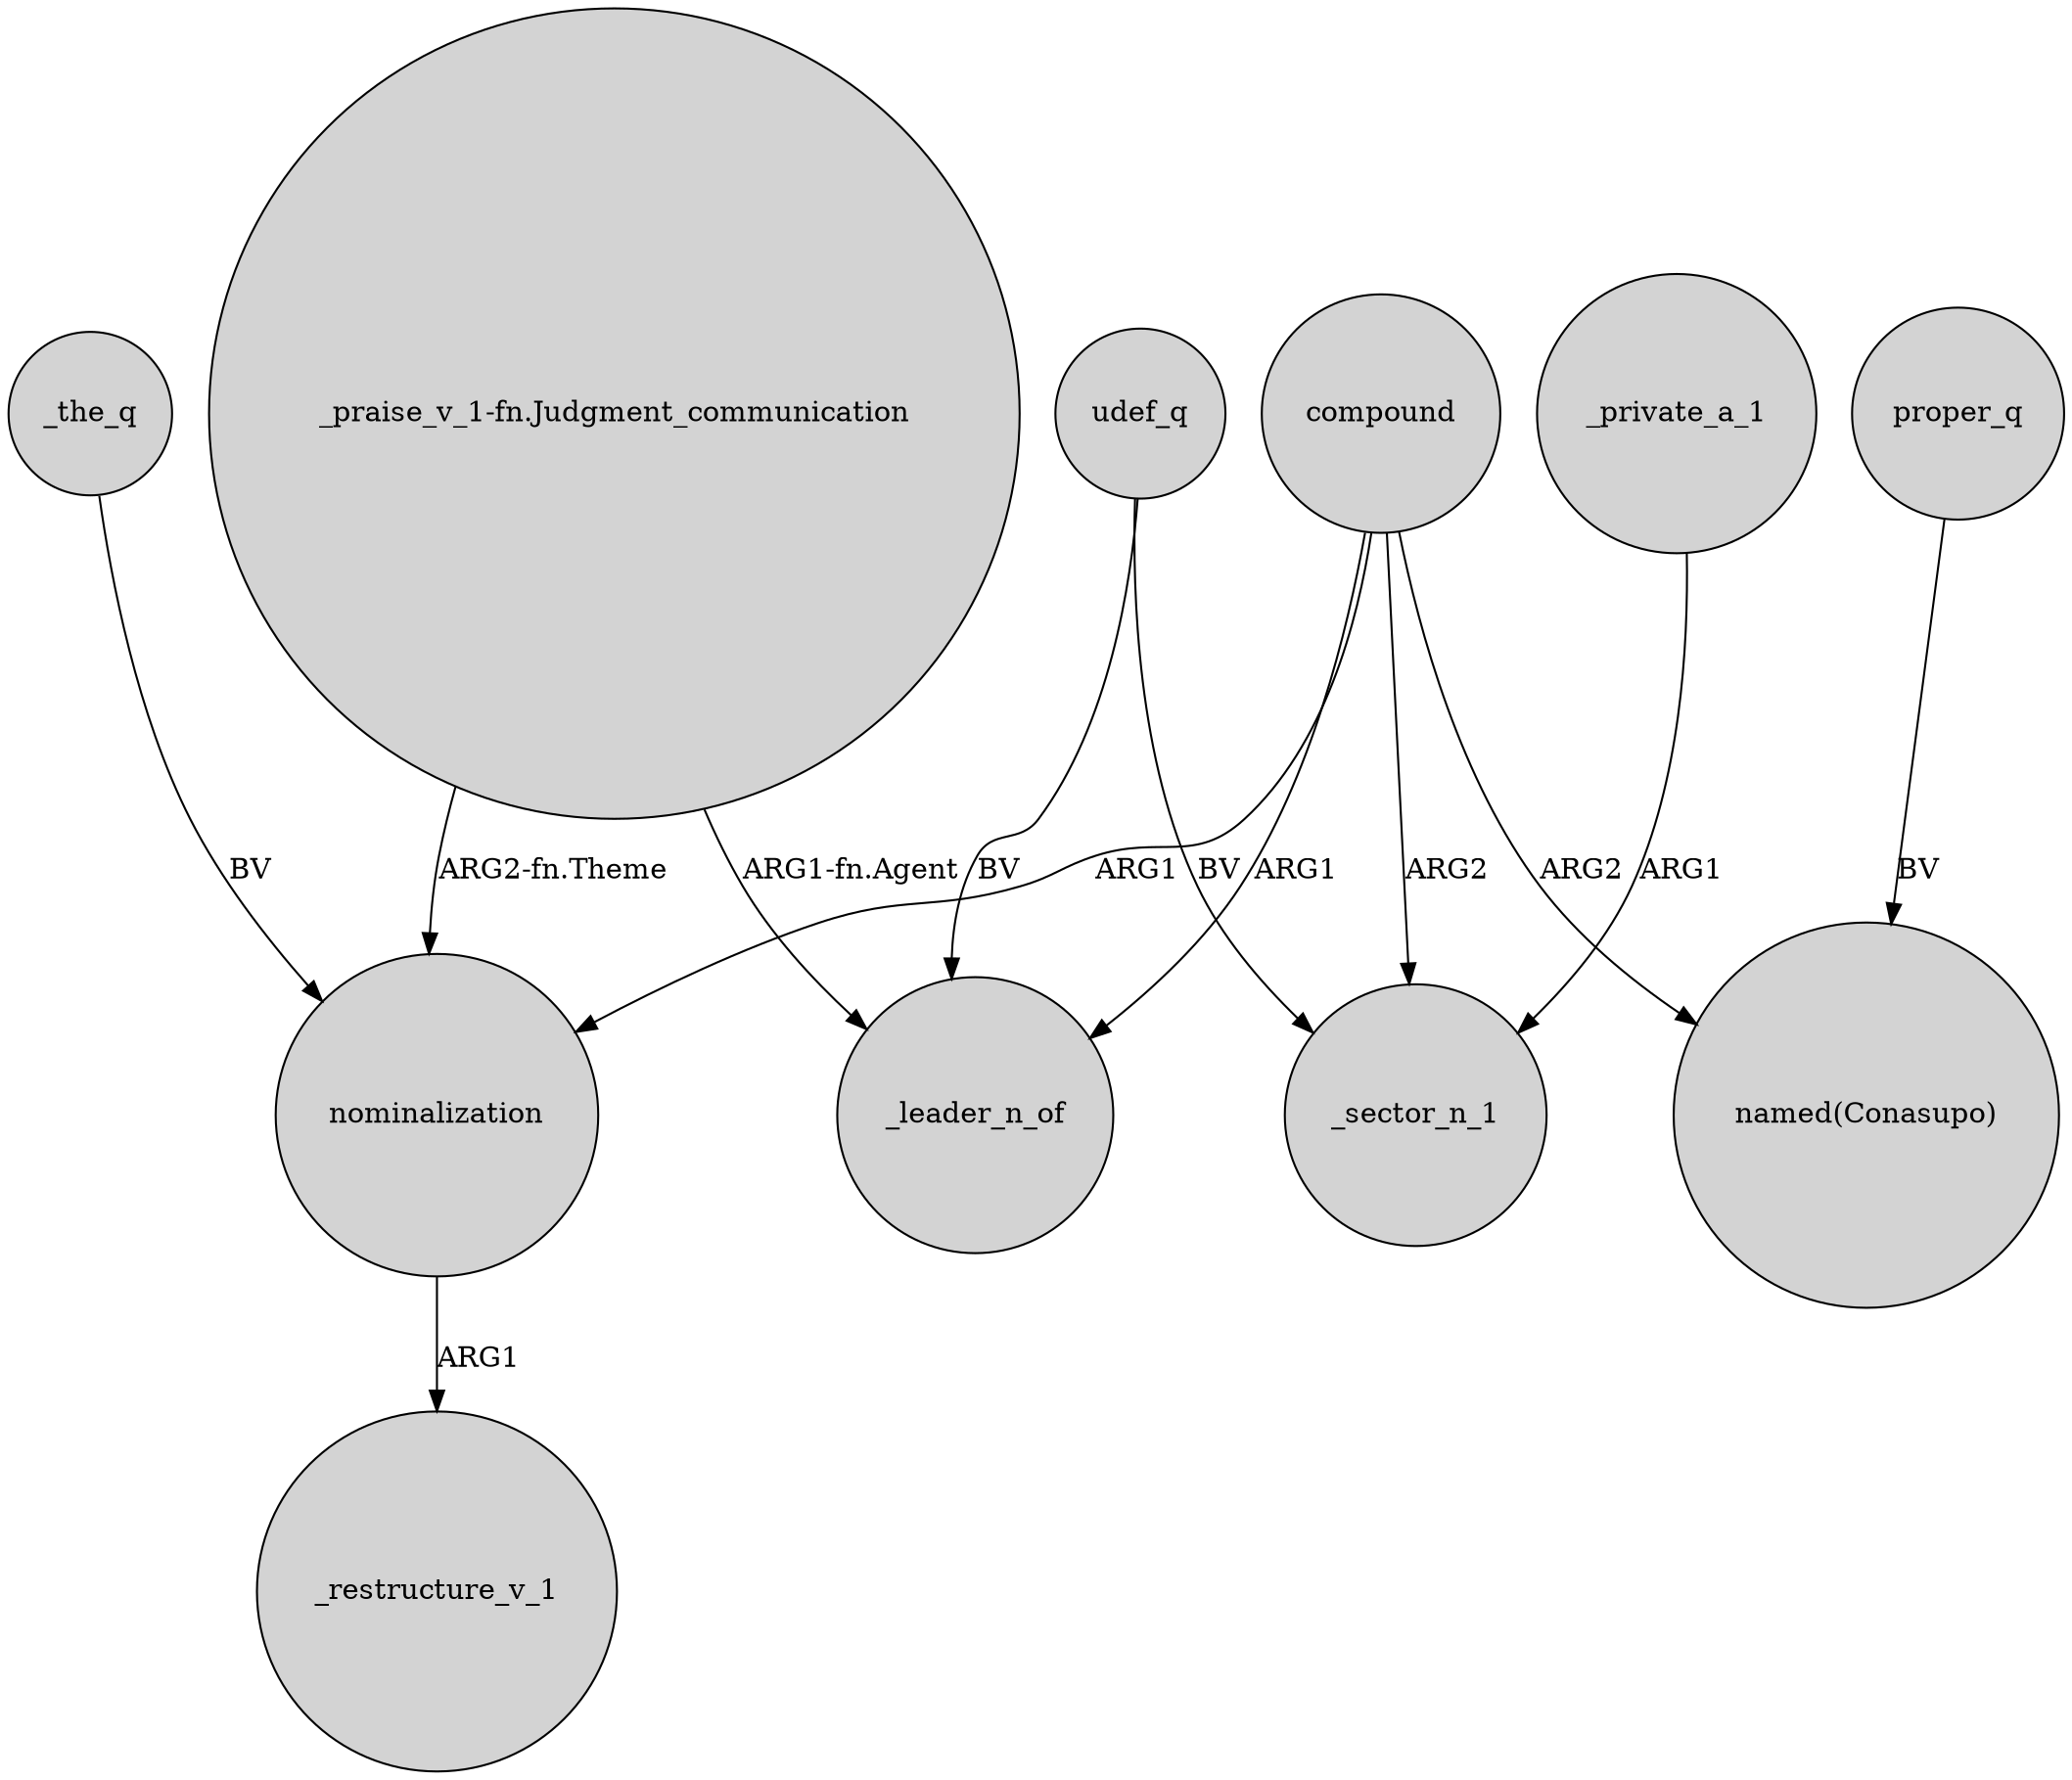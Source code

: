 digraph {
	node [shape=circle style=filled]
	compound -> _leader_n_of [label=ARG1]
	"_praise_v_1-fn.Judgment_communication" -> _leader_n_of [label="ARG1-fn.Agent"]
	compound -> "named(Conasupo)" [label=ARG2]
	udef_q -> _sector_n_1 [label=BV]
	compound -> _sector_n_1 [label=ARG2]
	_the_q -> nominalization [label=BV]
	compound -> nominalization [label=ARG1]
	proper_q -> "named(Conasupo)" [label=BV]
	udef_q -> _leader_n_of [label=BV]
	nominalization -> _restructure_v_1 [label=ARG1]
	_private_a_1 -> _sector_n_1 [label=ARG1]
	"_praise_v_1-fn.Judgment_communication" -> nominalization [label="ARG2-fn.Theme"]
}
